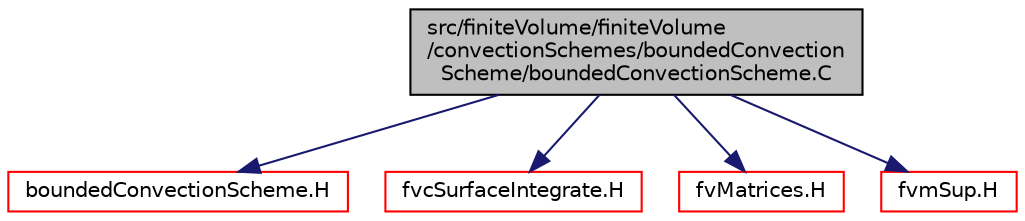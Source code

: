 digraph "src/finiteVolume/finiteVolume/convectionSchemes/boundedConvectionScheme/boundedConvectionScheme.C"
{
  bgcolor="transparent";
  edge [fontname="Helvetica",fontsize="10",labelfontname="Helvetica",labelfontsize="10"];
  node [fontname="Helvetica",fontsize="10",shape=record];
  Node1 [label="src/finiteVolume/finiteVolume\l/convectionSchemes/boundedConvection\lScheme/boundedConvectionScheme.C",height=0.2,width=0.4,color="black", fillcolor="grey75", style="filled", fontcolor="black"];
  Node1 -> Node2 [color="midnightblue",fontsize="10",style="solid",fontname="Helvetica"];
  Node2 [label="boundedConvectionScheme.H",height=0.2,width=0.4,color="red",URL="$a05626.html"];
  Node1 -> Node3 [color="midnightblue",fontsize="10",style="solid",fontname="Helvetica"];
  Node3 [label="fvcSurfaceIntegrate.H",height=0.2,width=0.4,color="red",URL="$a05722.html",tooltip="Surface integrate surfaceField creating a volField. Surface sum a surfaceField creating a volField..."];
  Node1 -> Node4 [color="midnightblue",fontsize="10",style="solid",fontname="Helvetica"];
  Node4 [label="fvMatrices.H",height=0.2,width=0.4,color="red",URL="$a05798.html",tooltip="A special matrix type and solver, designed for finite volume solutions of scalar equations. "];
  Node1 -> Node5 [color="midnightblue",fontsize="10",style="solid",fontname="Helvetica"];
  Node5 [label="fvmSup.H",height=0.2,width=0.4,color="red",URL="$a05735.html",tooltip="Calculate the matrix for implicit and explicit sources. "];
}
